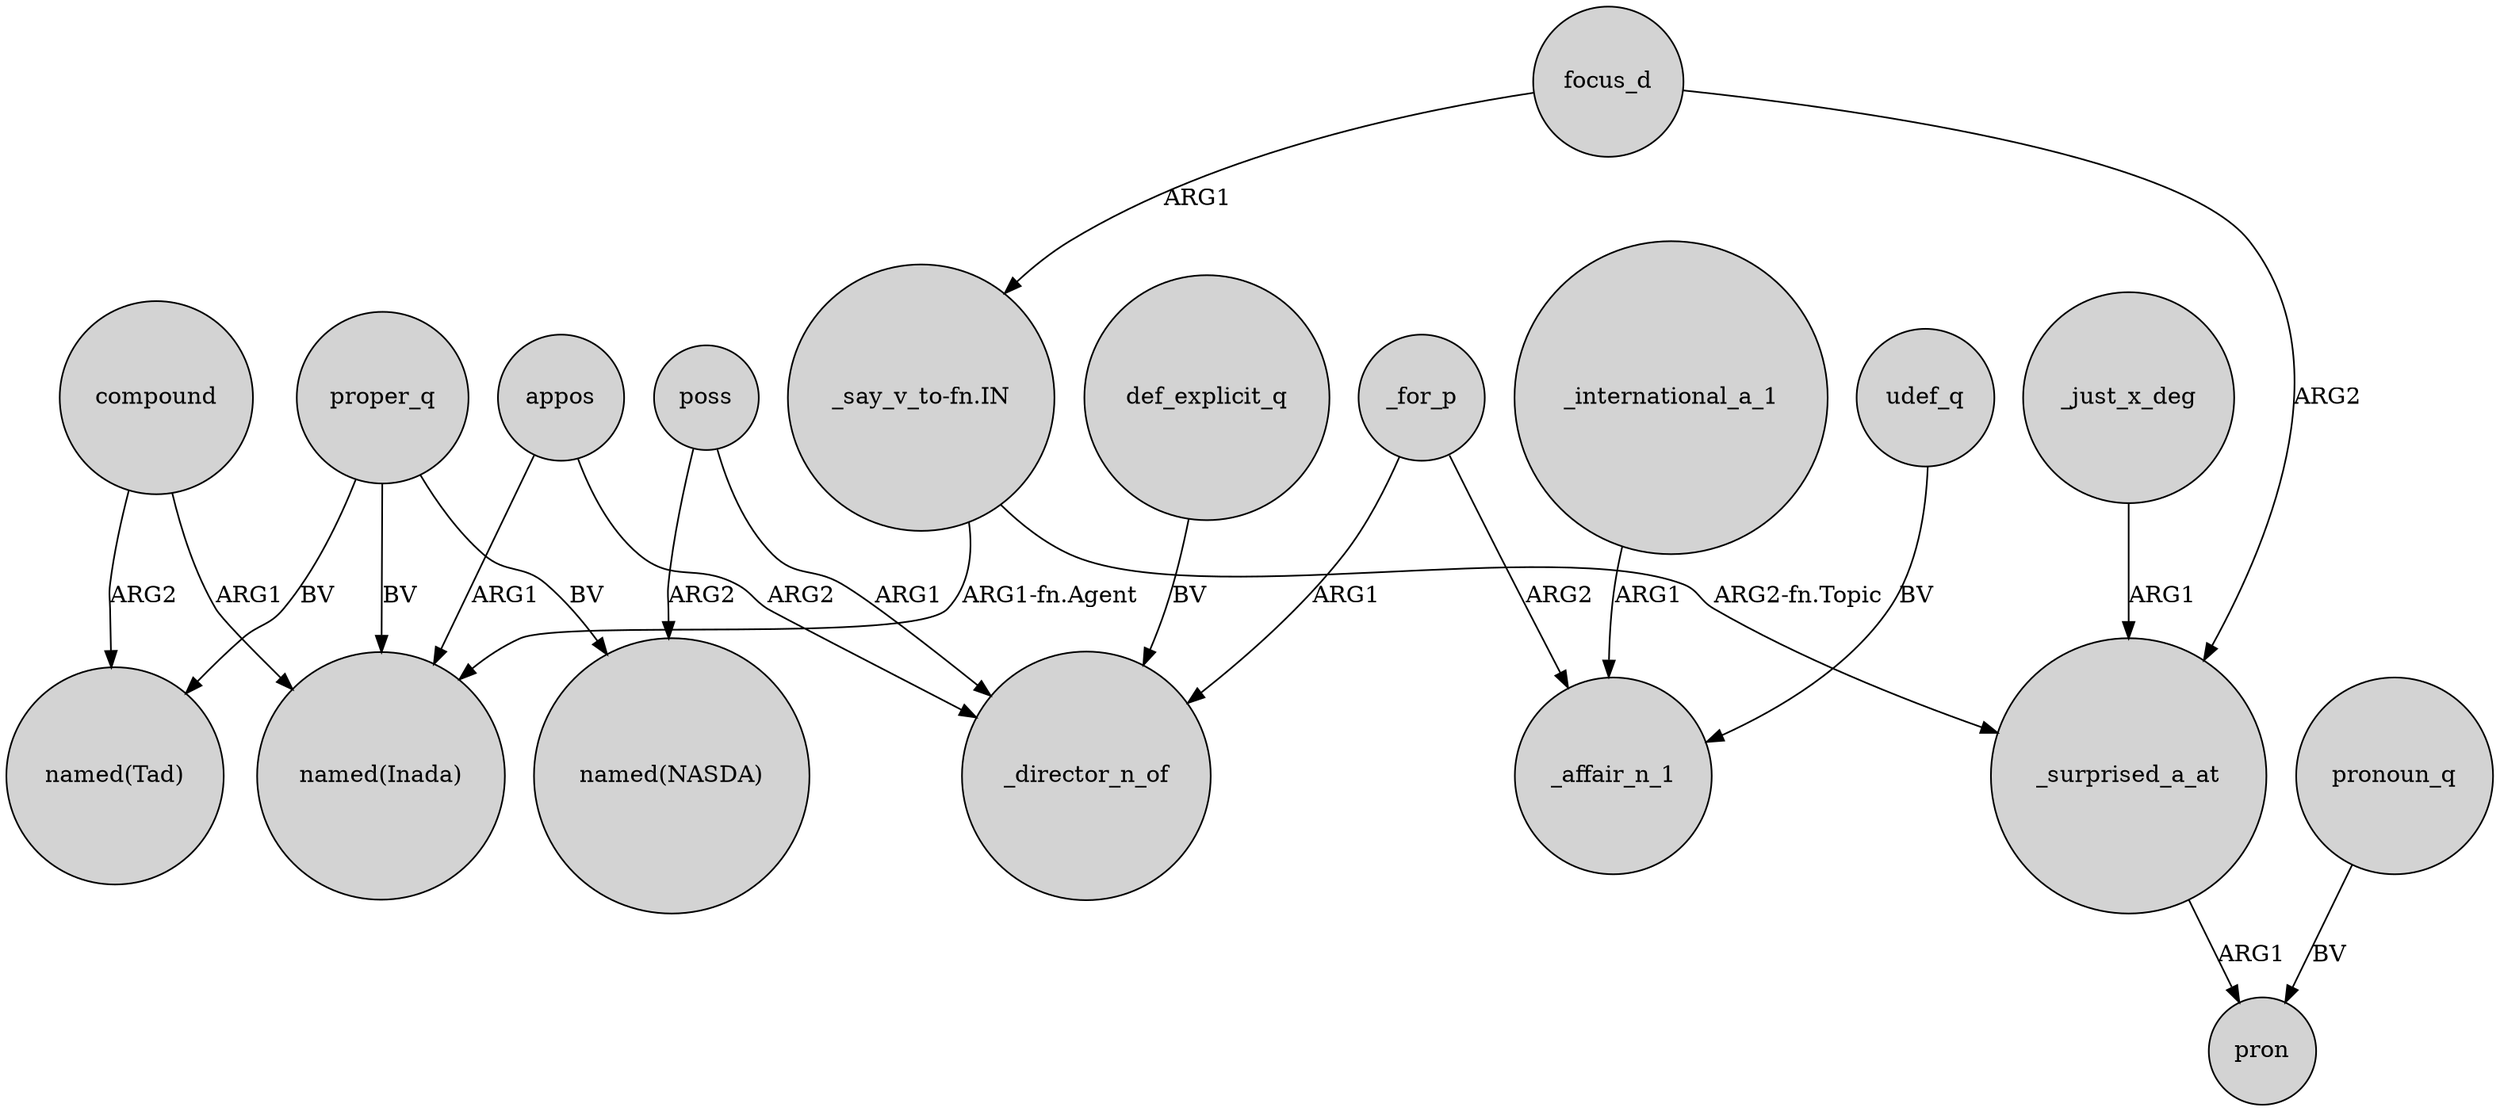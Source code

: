 digraph {
	node [shape=circle style=filled]
	"_say_v_to-fn.IN" -> "named(Inada)" [label="ARG1-fn.Agent"]
	"_say_v_to-fn.IN" -> _surprised_a_at [label="ARG2-fn.Topic"]
	poss -> _director_n_of [label=ARG1]
	_for_p -> _affair_n_1 [label=ARG2]
	compound -> "named(Tad)" [label=ARG2]
	udef_q -> _affair_n_1 [label=BV]
	_for_p -> _director_n_of [label=ARG1]
	proper_q -> "named(Tad)" [label=BV]
	_just_x_deg -> _surprised_a_at [label=ARG1]
	proper_q -> "named(Inada)" [label=BV]
	pronoun_q -> pron [label=BV]
	appos -> "named(Inada)" [label=ARG1]
	proper_q -> "named(NASDA)" [label=BV]
	_international_a_1 -> _affair_n_1 [label=ARG1]
	_surprised_a_at -> pron [label=ARG1]
	compound -> "named(Inada)" [label=ARG1]
	focus_d -> _surprised_a_at [label=ARG2]
	poss -> "named(NASDA)" [label=ARG2]
	appos -> _director_n_of [label=ARG2]
	focus_d -> "_say_v_to-fn.IN" [label=ARG1]
	def_explicit_q -> _director_n_of [label=BV]
}
